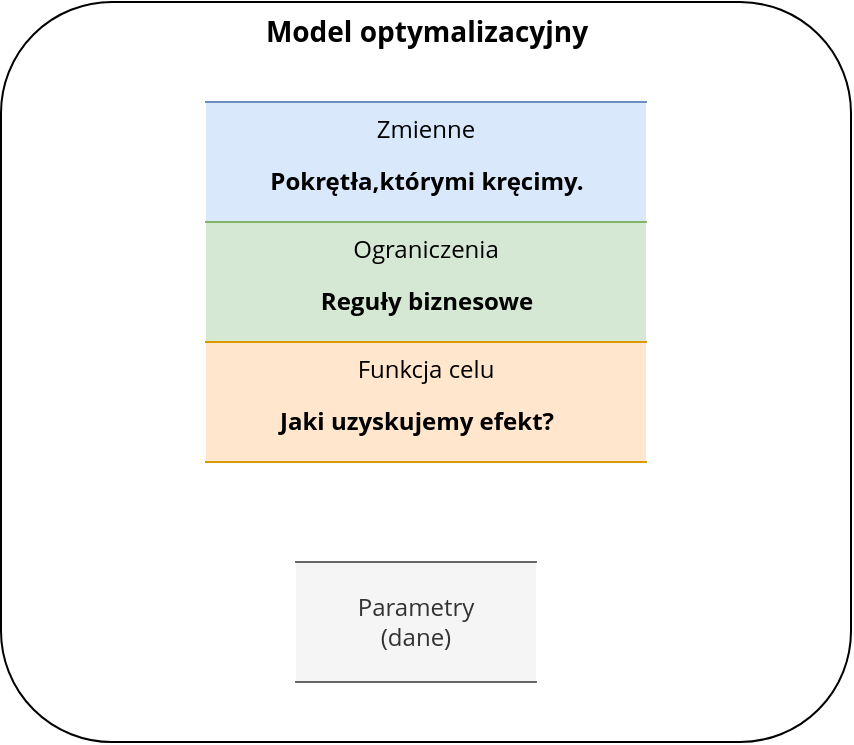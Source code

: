 <mxfile>
    <diagram id="V86D3Y3RGsqECN7tLShg" name="Page-1">
        <mxGraphModel dx="1358" dy="703" grid="1" gridSize="10" guides="1" tooltips="1" connect="1" arrows="1" fold="1" page="1" pageScale="1" pageWidth="850" pageHeight="1100" math="0" shadow="0">
            <root>
                <mxCell id="0"/>
                <mxCell id="1" parent="0"/>
                <mxCell id="3" value="&lt;b&gt;&lt;font face=&quot;Open sans&quot; data-font-src=&quot;https://fonts.googleapis.com/css?family=Open+sans&quot; style=&quot;font-size: 14px&quot;&gt;Model optymalizacyjny&lt;/font&gt;&lt;/b&gt;" style="rounded=1;whiteSpace=wrap;html=1;shadow=0;horizontal=1;verticalAlign=top;" vertex="1" parent="1">
                    <mxGeometry x="217.5" y="310" width="425" height="370" as="geometry"/>
                </mxCell>
                <mxCell id="5" value="Zmienne" style="shape=partialRectangle;whiteSpace=wrap;html=1;left=0;right=0;fillColor=#dae8fc;shadow=0;verticalAlign=top;fontFamily=Open sans;fontSource=https%3A%2F%2Ffonts.googleapis.com%2Fcss%3Ffamily%3DOpen%2Bsans;strokeColor=#6c8ebf;" vertex="1" parent="1">
                    <mxGeometry x="320" y="360" width="220" height="60" as="geometry"/>
                </mxCell>
                <mxCell id="6" value="Ograniczenia" style="shape=partialRectangle;whiteSpace=wrap;html=1;left=0;right=0;fillColor=#d5e8d4;shadow=0;verticalAlign=top;fontFamily=Open sans;fontSource=https%3A%2F%2Ffonts.googleapis.com%2Fcss%3Ffamily%3DOpen%2Bsans;strokeColor=#82b366;" vertex="1" parent="1">
                    <mxGeometry x="320" y="420" width="220" height="60" as="geometry"/>
                </mxCell>
                <mxCell id="9" value="" style="edgeStyle=none;html=1;fontFamily=Open sans;fontSource=https%3A%2F%2Ffonts.googleapis.com%2Fcss%3Ffamily%3DOpen%2Bsans;" edge="1" parent="1" source="7" target="6">
                    <mxGeometry relative="1" as="geometry"/>
                </mxCell>
                <mxCell id="7" value="Funkcja celu" style="shape=partialRectangle;whiteSpace=wrap;html=1;left=0;right=0;fillColor=#ffe6cc;shadow=0;verticalAlign=top;fontFamily=Open sans;fontSource=https%3A%2F%2Ffonts.googleapis.com%2Fcss%3Ffamily%3DOpen%2Bsans;strokeColor=#d79b00;" vertex="1" parent="1">
                    <mxGeometry x="320" y="480" width="220" height="60" as="geometry"/>
                </mxCell>
                <mxCell id="8" value="Parametry&lt;br&gt;(dane)" style="shape=partialRectangle;whiteSpace=wrap;html=1;left=0;right=0;fillColor=#f5f5f5;shadow=0;verticalAlign=middle;fontFamily=Open sans;fontSource=https%3A%2F%2Ffonts.googleapis.com%2Fcss%3Ffamily%3DOpen%2Bsans;strokeColor=#666666;fontColor=#333333;" vertex="1" parent="1">
                    <mxGeometry x="365" y="590" width="120" height="60" as="geometry"/>
                </mxCell>
                <mxCell id="10" value="Pokrętła,którymi kręcimy." style="text;html=1;resizable=0;autosize=1;align=center;verticalAlign=middle;points=[];fillColor=none;strokeColor=none;rounded=0;shadow=0;fontFamily=Open sans;fontSource=https%3A%2F%2Ffonts.googleapis.com%2Fcss%3Ffamily%3DOpen%2Bsans;fontStyle=1" vertex="1" parent="1">
                    <mxGeometry x="355" y="390" width="150" height="20" as="geometry"/>
                </mxCell>
                <mxCell id="11" value="Reguły biznesowe" style="text;html=1;resizable=0;autosize=1;align=center;verticalAlign=middle;points=[];fillColor=none;strokeColor=none;rounded=0;shadow=0;fontFamily=Open sans;fontSource=https%3A%2F%2Ffonts.googleapis.com%2Fcss%3Ffamily%3DOpen%2Bsans;fontStyle=1" vertex="1" parent="1">
                    <mxGeometry x="375" y="450" width="110" height="20" as="geometry"/>
                </mxCell>
                <mxCell id="12" value="Jaki uzyskujemy efekt?" style="text;html=1;resizable=0;autosize=1;align=center;verticalAlign=middle;points=[];fillColor=none;strokeColor=none;rounded=0;shadow=0;fontFamily=Open sans;fontSource=https%3A%2F%2Ffonts.googleapis.com%2Fcss%3Ffamily%3DOpen%2Bsans;fontStyle=1" vertex="1" parent="1">
                    <mxGeometry x="355" y="510" width="140" height="20" as="geometry"/>
                </mxCell>
            </root>
        </mxGraphModel>
    </diagram>
</mxfile>
